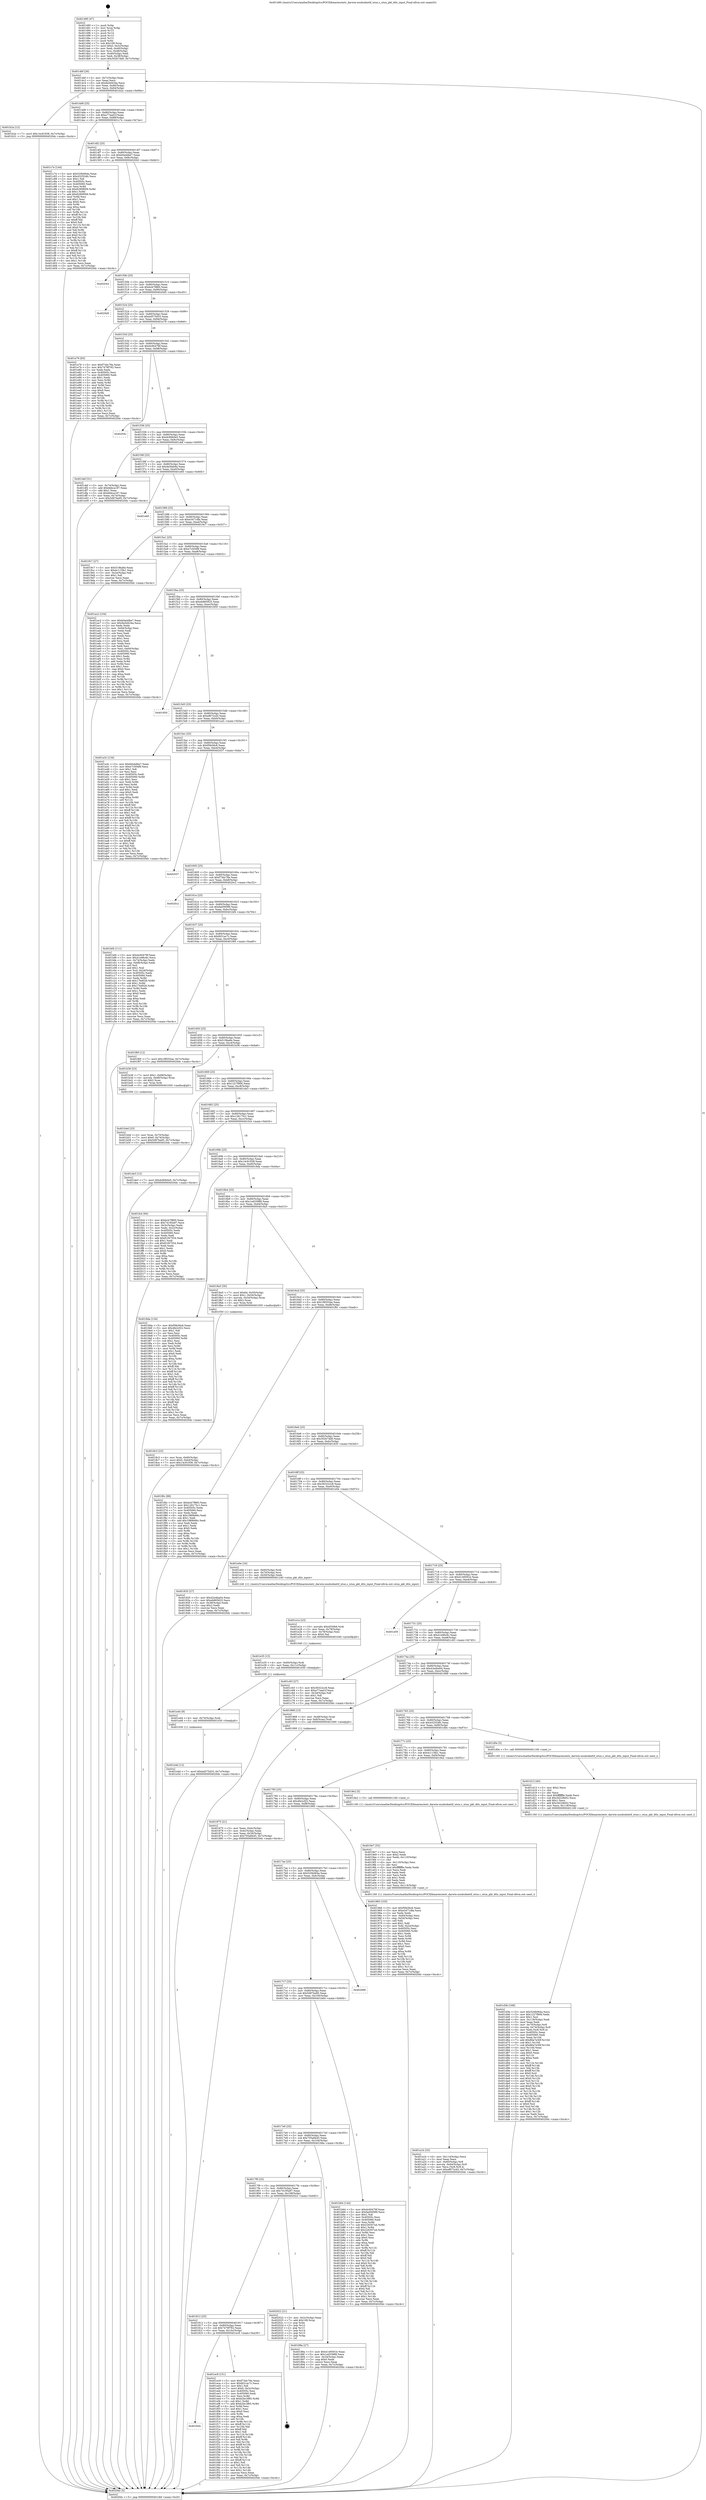 digraph "0x401490" {
  label = "0x401490 (/mnt/c/Users/mathe/Desktop/tcc/POCII/binaries/extr_darwin-xnubsdnetif_utun.c_utun_pkt_dtls_input_Final-ollvm.out::main(0))"
  labelloc = "t"
  node[shape=record]

  Entry [label="",width=0.3,height=0.3,shape=circle,fillcolor=black,style=filled]
  "0x4014bf" [label="{
     0x4014bf [26]\l
     | [instrs]\l
     &nbsp;&nbsp;0x4014bf \<+3\>: mov -0x7c(%rbp),%eax\l
     &nbsp;&nbsp;0x4014c2 \<+2\>: mov %eax,%ecx\l
     &nbsp;&nbsp;0x4014c4 \<+6\>: sub $0x9a5d434a,%ecx\l
     &nbsp;&nbsp;0x4014ca \<+3\>: mov %eax,-0x80(%rbp)\l
     &nbsp;&nbsp;0x4014cd \<+6\>: mov %ecx,-0x84(%rbp)\l
     &nbsp;&nbsp;0x4014d3 \<+6\>: je 0000000000401b2a \<main+0x69a\>\l
  }"]
  "0x401b2a" [label="{
     0x401b2a [12]\l
     | [instrs]\l
     &nbsp;&nbsp;0x401b2a \<+7\>: movl $0x14c91938,-0x7c(%rbp)\l
     &nbsp;&nbsp;0x401b31 \<+5\>: jmp 00000000004020dc \<main+0xc4c\>\l
  }"]
  "0x4014d9" [label="{
     0x4014d9 [25]\l
     | [instrs]\l
     &nbsp;&nbsp;0x4014d9 \<+5\>: jmp 00000000004014de \<main+0x4e\>\l
     &nbsp;&nbsp;0x4014de \<+3\>: mov -0x80(%rbp),%eax\l
     &nbsp;&nbsp;0x4014e1 \<+5\>: sub $0xa77aad1f,%eax\l
     &nbsp;&nbsp;0x4014e6 \<+6\>: mov %eax,-0x88(%rbp)\l
     &nbsp;&nbsp;0x4014ec \<+6\>: je 0000000000401c7e \<main+0x7ee\>\l
  }"]
  Exit [label="",width=0.3,height=0.3,shape=circle,fillcolor=black,style=filled,peripheries=2]
  "0x401c7e" [label="{
     0x401c7e [144]\l
     | [instrs]\l
     &nbsp;&nbsp;0x401c7e \<+5\>: mov $0x520b064a,%eax\l
     &nbsp;&nbsp;0x401c83 \<+5\>: mov $0x432554fc,%ecx\l
     &nbsp;&nbsp;0x401c88 \<+2\>: mov $0x1,%dl\l
     &nbsp;&nbsp;0x401c8a \<+7\>: mov 0x40505c,%esi\l
     &nbsp;&nbsp;0x401c91 \<+7\>: mov 0x405060,%edi\l
     &nbsp;&nbsp;0x401c98 \<+3\>: mov %esi,%r8d\l
     &nbsp;&nbsp;0x401c9b \<+7\>: sub $0x6290f009,%r8d\l
     &nbsp;&nbsp;0x401ca2 \<+4\>: sub $0x1,%r8d\l
     &nbsp;&nbsp;0x401ca6 \<+7\>: add $0x6290f009,%r8d\l
     &nbsp;&nbsp;0x401cad \<+4\>: imul %r8d,%esi\l
     &nbsp;&nbsp;0x401cb1 \<+3\>: and $0x1,%esi\l
     &nbsp;&nbsp;0x401cb4 \<+3\>: cmp $0x0,%esi\l
     &nbsp;&nbsp;0x401cb7 \<+4\>: sete %r9b\l
     &nbsp;&nbsp;0x401cbb \<+3\>: cmp $0xa,%edi\l
     &nbsp;&nbsp;0x401cbe \<+4\>: setl %r10b\l
     &nbsp;&nbsp;0x401cc2 \<+3\>: mov %r9b,%r11b\l
     &nbsp;&nbsp;0x401cc5 \<+4\>: xor $0xff,%r11b\l
     &nbsp;&nbsp;0x401cc9 \<+3\>: mov %r10b,%bl\l
     &nbsp;&nbsp;0x401ccc \<+3\>: xor $0xff,%bl\l
     &nbsp;&nbsp;0x401ccf \<+3\>: xor $0x0,%dl\l
     &nbsp;&nbsp;0x401cd2 \<+3\>: mov %r11b,%r14b\l
     &nbsp;&nbsp;0x401cd5 \<+4\>: and $0x0,%r14b\l
     &nbsp;&nbsp;0x401cd9 \<+3\>: and %dl,%r9b\l
     &nbsp;&nbsp;0x401cdc \<+3\>: mov %bl,%r15b\l
     &nbsp;&nbsp;0x401cdf \<+4\>: and $0x0,%r15b\l
     &nbsp;&nbsp;0x401ce3 \<+3\>: and %dl,%r10b\l
     &nbsp;&nbsp;0x401ce6 \<+3\>: or %r9b,%r14b\l
     &nbsp;&nbsp;0x401ce9 \<+3\>: or %r10b,%r15b\l
     &nbsp;&nbsp;0x401cec \<+3\>: xor %r15b,%r14b\l
     &nbsp;&nbsp;0x401cef \<+3\>: or %bl,%r11b\l
     &nbsp;&nbsp;0x401cf2 \<+4\>: xor $0xff,%r11b\l
     &nbsp;&nbsp;0x401cf6 \<+3\>: or $0x0,%dl\l
     &nbsp;&nbsp;0x401cf9 \<+3\>: and %dl,%r11b\l
     &nbsp;&nbsp;0x401cfc \<+3\>: or %r11b,%r14b\l
     &nbsp;&nbsp;0x401cff \<+4\>: test $0x1,%r14b\l
     &nbsp;&nbsp;0x401d03 \<+3\>: cmovne %ecx,%eax\l
     &nbsp;&nbsp;0x401d06 \<+3\>: mov %eax,-0x7c(%rbp)\l
     &nbsp;&nbsp;0x401d09 \<+5\>: jmp 00000000004020dc \<main+0xc4c\>\l
  }"]
  "0x4014f2" [label="{
     0x4014f2 [25]\l
     | [instrs]\l
     &nbsp;&nbsp;0x4014f2 \<+5\>: jmp 00000000004014f7 \<main+0x67\>\l
     &nbsp;&nbsp;0x4014f7 \<+3\>: mov -0x80(%rbp),%eax\l
     &nbsp;&nbsp;0x4014fa \<+5\>: sub $0xb0a4dbe7,%eax\l
     &nbsp;&nbsp;0x4014ff \<+6\>: mov %eax,-0x8c(%rbp)\l
     &nbsp;&nbsp;0x401505 \<+6\>: je 0000000000402043 \<main+0xbb3\>\l
  }"]
  "0x40182b" [label="{
     0x40182b\l
  }", style=dashed]
  "0x402043" [label="{
     0x402043\l
  }", style=dashed]
  "0x40150b" [label="{
     0x40150b [25]\l
     | [instrs]\l
     &nbsp;&nbsp;0x40150b \<+5\>: jmp 0000000000401510 \<main+0x80\>\l
     &nbsp;&nbsp;0x401510 \<+3\>: mov -0x80(%rbp),%eax\l
     &nbsp;&nbsp;0x401513 \<+5\>: sub $0xbcb7f860,%eax\l
     &nbsp;&nbsp;0x401518 \<+6\>: mov %eax,-0x90(%rbp)\l
     &nbsp;&nbsp;0x40151e \<+6\>: je 00000000004020d5 \<main+0xc45\>\l
  }"]
  "0x401ec9" [label="{
     0x401ec9 [151]\l
     | [instrs]\l
     &nbsp;&nbsp;0x401ec9 \<+5\>: mov $0xf73dc78a,%eax\l
     &nbsp;&nbsp;0x401ece \<+5\>: mov $0xfd31ec7c,%ecx\l
     &nbsp;&nbsp;0x401ed3 \<+2\>: mov $0x1,%dl\l
     &nbsp;&nbsp;0x401ed5 \<+7\>: movl $0x0,-0x3c(%rbp)\l
     &nbsp;&nbsp;0x401edc \<+7\>: mov 0x40505c,%esi\l
     &nbsp;&nbsp;0x401ee3 \<+7\>: mov 0x405060,%edi\l
     &nbsp;&nbsp;0x401eea \<+3\>: mov %esi,%r8d\l
     &nbsp;&nbsp;0x401eed \<+7\>: sub $0xb2bc3f65,%r8d\l
     &nbsp;&nbsp;0x401ef4 \<+4\>: sub $0x1,%r8d\l
     &nbsp;&nbsp;0x401ef8 \<+7\>: add $0xb2bc3f65,%r8d\l
     &nbsp;&nbsp;0x401eff \<+4\>: imul %r8d,%esi\l
     &nbsp;&nbsp;0x401f03 \<+3\>: and $0x1,%esi\l
     &nbsp;&nbsp;0x401f06 \<+3\>: cmp $0x0,%esi\l
     &nbsp;&nbsp;0x401f09 \<+4\>: sete %r9b\l
     &nbsp;&nbsp;0x401f0d \<+3\>: cmp $0xa,%edi\l
     &nbsp;&nbsp;0x401f10 \<+4\>: setl %r10b\l
     &nbsp;&nbsp;0x401f14 \<+3\>: mov %r9b,%r11b\l
     &nbsp;&nbsp;0x401f17 \<+4\>: xor $0xff,%r11b\l
     &nbsp;&nbsp;0x401f1b \<+3\>: mov %r10b,%bl\l
     &nbsp;&nbsp;0x401f1e \<+3\>: xor $0xff,%bl\l
     &nbsp;&nbsp;0x401f21 \<+3\>: xor $0x1,%dl\l
     &nbsp;&nbsp;0x401f24 \<+3\>: mov %r11b,%r14b\l
     &nbsp;&nbsp;0x401f27 \<+4\>: and $0xff,%r14b\l
     &nbsp;&nbsp;0x401f2b \<+3\>: and %dl,%r9b\l
     &nbsp;&nbsp;0x401f2e \<+3\>: mov %bl,%r15b\l
     &nbsp;&nbsp;0x401f31 \<+4\>: and $0xff,%r15b\l
     &nbsp;&nbsp;0x401f35 \<+3\>: and %dl,%r10b\l
     &nbsp;&nbsp;0x401f38 \<+3\>: or %r9b,%r14b\l
     &nbsp;&nbsp;0x401f3b \<+3\>: or %r10b,%r15b\l
     &nbsp;&nbsp;0x401f3e \<+3\>: xor %r15b,%r14b\l
     &nbsp;&nbsp;0x401f41 \<+3\>: or %bl,%r11b\l
     &nbsp;&nbsp;0x401f44 \<+4\>: xor $0xff,%r11b\l
     &nbsp;&nbsp;0x401f48 \<+3\>: or $0x1,%dl\l
     &nbsp;&nbsp;0x401f4b \<+3\>: and %dl,%r11b\l
     &nbsp;&nbsp;0x401f4e \<+3\>: or %r11b,%r14b\l
     &nbsp;&nbsp;0x401f51 \<+4\>: test $0x1,%r14b\l
     &nbsp;&nbsp;0x401f55 \<+3\>: cmovne %ecx,%eax\l
     &nbsp;&nbsp;0x401f58 \<+3\>: mov %eax,-0x7c(%rbp)\l
     &nbsp;&nbsp;0x401f5b \<+5\>: jmp 00000000004020dc \<main+0xc4c\>\l
  }"]
  "0x4020d5" [label="{
     0x4020d5\l
  }", style=dashed]
  "0x401524" [label="{
     0x401524 [25]\l
     | [instrs]\l
     &nbsp;&nbsp;0x401524 \<+5\>: jmp 0000000000401529 \<main+0x99\>\l
     &nbsp;&nbsp;0x401529 \<+3\>: mov -0x80(%rbp),%eax\l
     &nbsp;&nbsp;0x40152c \<+5\>: sub $0xbd575d33,%eax\l
     &nbsp;&nbsp;0x401531 \<+6\>: mov %eax,-0x94(%rbp)\l
     &nbsp;&nbsp;0x401537 \<+6\>: je 0000000000401e76 \<main+0x9e6\>\l
  }"]
  "0x401812" [label="{
     0x401812 [25]\l
     | [instrs]\l
     &nbsp;&nbsp;0x401812 \<+5\>: jmp 0000000000401817 \<main+0x387\>\l
     &nbsp;&nbsp;0x401817 \<+3\>: mov -0x80(%rbp),%eax\l
     &nbsp;&nbsp;0x40181a \<+5\>: sub $0x7479f782,%eax\l
     &nbsp;&nbsp;0x40181f \<+6\>: mov %eax,-0x10c(%rbp)\l
     &nbsp;&nbsp;0x401825 \<+6\>: je 0000000000401ec9 \<main+0xa39\>\l
  }"]
  "0x401e76" [label="{
     0x401e76 [83]\l
     | [instrs]\l
     &nbsp;&nbsp;0x401e76 \<+5\>: mov $0xf73dc78a,%eax\l
     &nbsp;&nbsp;0x401e7b \<+5\>: mov $0x7479f782,%ecx\l
     &nbsp;&nbsp;0x401e80 \<+2\>: xor %edx,%edx\l
     &nbsp;&nbsp;0x401e82 \<+7\>: mov 0x40505c,%esi\l
     &nbsp;&nbsp;0x401e89 \<+7\>: mov 0x405060,%edi\l
     &nbsp;&nbsp;0x401e90 \<+3\>: sub $0x1,%edx\l
     &nbsp;&nbsp;0x401e93 \<+3\>: mov %esi,%r8d\l
     &nbsp;&nbsp;0x401e96 \<+3\>: add %edx,%r8d\l
     &nbsp;&nbsp;0x401e99 \<+4\>: imul %r8d,%esi\l
     &nbsp;&nbsp;0x401e9d \<+3\>: and $0x1,%esi\l
     &nbsp;&nbsp;0x401ea0 \<+3\>: cmp $0x0,%esi\l
     &nbsp;&nbsp;0x401ea3 \<+4\>: sete %r9b\l
     &nbsp;&nbsp;0x401ea7 \<+3\>: cmp $0xa,%edi\l
     &nbsp;&nbsp;0x401eaa \<+4\>: setl %r10b\l
     &nbsp;&nbsp;0x401eae \<+3\>: mov %r9b,%r11b\l
     &nbsp;&nbsp;0x401eb1 \<+3\>: and %r10b,%r11b\l
     &nbsp;&nbsp;0x401eb4 \<+3\>: xor %r10b,%r9b\l
     &nbsp;&nbsp;0x401eb7 \<+3\>: or %r9b,%r11b\l
     &nbsp;&nbsp;0x401eba \<+4\>: test $0x1,%r11b\l
     &nbsp;&nbsp;0x401ebe \<+3\>: cmovne %ecx,%eax\l
     &nbsp;&nbsp;0x401ec1 \<+3\>: mov %eax,-0x7c(%rbp)\l
     &nbsp;&nbsp;0x401ec4 \<+5\>: jmp 00000000004020dc \<main+0xc4c\>\l
  }"]
  "0x40153d" [label="{
     0x40153d [25]\l
     | [instrs]\l
     &nbsp;&nbsp;0x40153d \<+5\>: jmp 0000000000401542 \<main+0xb2\>\l
     &nbsp;&nbsp;0x401542 \<+3\>: mov -0x80(%rbp),%eax\l
     &nbsp;&nbsp;0x401545 \<+5\>: sub $0xdc60478f,%eax\l
     &nbsp;&nbsp;0x40154a \<+6\>: mov %eax,-0x98(%rbp)\l
     &nbsp;&nbsp;0x401550 \<+6\>: je 000000000040205c \<main+0xbcc\>\l
  }"]
  "0x402022" [label="{
     0x402022 [21]\l
     | [instrs]\l
     &nbsp;&nbsp;0x402022 \<+3\>: mov -0x2c(%rbp),%eax\l
     &nbsp;&nbsp;0x402025 \<+7\>: add $0x108,%rsp\l
     &nbsp;&nbsp;0x40202c \<+1\>: pop %rbx\l
     &nbsp;&nbsp;0x40202d \<+2\>: pop %r12\l
     &nbsp;&nbsp;0x40202f \<+2\>: pop %r13\l
     &nbsp;&nbsp;0x402031 \<+2\>: pop %r14\l
     &nbsp;&nbsp;0x402033 \<+2\>: pop %r15\l
     &nbsp;&nbsp;0x402035 \<+1\>: pop %rbp\l
     &nbsp;&nbsp;0x402036 \<+1\>: ret\l
  }"]
  "0x40205c" [label="{
     0x40205c\l
  }", style=dashed]
  "0x401556" [label="{
     0x401556 [25]\l
     | [instrs]\l
     &nbsp;&nbsp;0x401556 \<+5\>: jmp 000000000040155b \<main+0xcb\>\l
     &nbsp;&nbsp;0x40155b \<+3\>: mov -0x80(%rbp),%eax\l
     &nbsp;&nbsp;0x40155e \<+5\>: sub $0xdc80b0e5,%eax\l
     &nbsp;&nbsp;0x401563 \<+6\>: mov %eax,-0x9c(%rbp)\l
     &nbsp;&nbsp;0x401569 \<+6\>: je 0000000000401def \<main+0x95f\>\l
  }"]
  "0x401e4d" [label="{
     0x401e4d [12]\l
     | [instrs]\l
     &nbsp;&nbsp;0x401e4d \<+7\>: movl $0xbd575d33,-0x7c(%rbp)\l
     &nbsp;&nbsp;0x401e54 \<+5\>: jmp 00000000004020dc \<main+0xc4c\>\l
  }"]
  "0x401def" [label="{
     0x401def [31]\l
     | [instrs]\l
     &nbsp;&nbsp;0x401def \<+3\>: mov -0x74(%rbp),%eax\l
     &nbsp;&nbsp;0x401df2 \<+5\>: add $0xbbbca187,%eax\l
     &nbsp;&nbsp;0x401df7 \<+3\>: add $0x1,%eax\l
     &nbsp;&nbsp;0x401dfa \<+5\>: sub $0xbbbca187,%eax\l
     &nbsp;&nbsp;0x401dff \<+3\>: mov %eax,-0x74(%rbp)\l
     &nbsp;&nbsp;0x401e02 \<+7\>: movl $0x5d97ba95,-0x7c(%rbp)\l
     &nbsp;&nbsp;0x401e09 \<+5\>: jmp 00000000004020dc \<main+0xc4c\>\l
  }"]
  "0x40156f" [label="{
     0x40156f [25]\l
     | [instrs]\l
     &nbsp;&nbsp;0x40156f \<+5\>: jmp 0000000000401574 \<main+0xe4\>\l
     &nbsp;&nbsp;0x401574 \<+3\>: mov -0x80(%rbp),%eax\l
     &nbsp;&nbsp;0x401577 \<+5\>: sub $0xde5fab9a,%eax\l
     &nbsp;&nbsp;0x40157c \<+6\>: mov %eax,-0xa0(%rbp)\l
     &nbsp;&nbsp;0x401582 \<+6\>: je 0000000000401e65 \<main+0x9d5\>\l
  }"]
  "0x401e44" [label="{
     0x401e44 [9]\l
     | [instrs]\l
     &nbsp;&nbsp;0x401e44 \<+4\>: mov -0x70(%rbp),%rdi\l
     &nbsp;&nbsp;0x401e48 \<+5\>: call 0000000000401030 \<free@plt\>\l
     | [calls]\l
     &nbsp;&nbsp;0x401030 \{1\} (unknown)\l
  }"]
  "0x401e65" [label="{
     0x401e65\l
  }", style=dashed]
  "0x401588" [label="{
     0x401588 [25]\l
     | [instrs]\l
     &nbsp;&nbsp;0x401588 \<+5\>: jmp 000000000040158d \<main+0xfd\>\l
     &nbsp;&nbsp;0x40158d \<+3\>: mov -0x80(%rbp),%eax\l
     &nbsp;&nbsp;0x401590 \<+5\>: sub $0xe3471dfa,%eax\l
     &nbsp;&nbsp;0x401595 \<+6\>: mov %eax,-0xa4(%rbp)\l
     &nbsp;&nbsp;0x40159b \<+6\>: je 00000000004019c7 \<main+0x537\>\l
  }"]
  "0x401e35" [label="{
     0x401e35 [15]\l
     | [instrs]\l
     &nbsp;&nbsp;0x401e35 \<+4\>: mov -0x60(%rbp),%rdi\l
     &nbsp;&nbsp;0x401e39 \<+6\>: mov %eax,-0x11c(%rbp)\l
     &nbsp;&nbsp;0x401e3f \<+5\>: call 0000000000401030 \<free@plt\>\l
     | [calls]\l
     &nbsp;&nbsp;0x401030 \{1\} (unknown)\l
  }"]
  "0x4019c7" [label="{
     0x4019c7 [27]\l
     | [instrs]\l
     &nbsp;&nbsp;0x4019c7 \<+5\>: mov $0x519ba6e,%eax\l
     &nbsp;&nbsp;0x4019cc \<+5\>: mov $0x4c115fe1,%ecx\l
     &nbsp;&nbsp;0x4019d1 \<+3\>: mov -0x2e(%rbp),%dl\l
     &nbsp;&nbsp;0x4019d4 \<+3\>: test $0x1,%dl\l
     &nbsp;&nbsp;0x4019d7 \<+3\>: cmovne %ecx,%eax\l
     &nbsp;&nbsp;0x4019da \<+3\>: mov %eax,-0x7c(%rbp)\l
     &nbsp;&nbsp;0x4019dd \<+5\>: jmp 00000000004020dc \<main+0xc4c\>\l
  }"]
  "0x4015a1" [label="{
     0x4015a1 [25]\l
     | [instrs]\l
     &nbsp;&nbsp;0x4015a1 \<+5\>: jmp 00000000004015a6 \<main+0x116\>\l
     &nbsp;&nbsp;0x4015a6 \<+3\>: mov -0x80(%rbp),%eax\l
     &nbsp;&nbsp;0x4015a9 \<+5\>: sub $0xe7c504f8,%eax\l
     &nbsp;&nbsp;0x4015ae \<+6\>: mov %eax,-0xa8(%rbp)\l
     &nbsp;&nbsp;0x4015b4 \<+6\>: je 0000000000401ac2 \<main+0x632\>\l
  }"]
  "0x401e1e" [label="{
     0x401e1e [23]\l
     | [instrs]\l
     &nbsp;&nbsp;0x401e1e \<+10\>: movabs $0x4030b6,%rdi\l
     &nbsp;&nbsp;0x401e28 \<+3\>: mov %eax,-0x78(%rbp)\l
     &nbsp;&nbsp;0x401e2b \<+3\>: mov -0x78(%rbp),%esi\l
     &nbsp;&nbsp;0x401e2e \<+2\>: mov $0x0,%al\l
     &nbsp;&nbsp;0x401e30 \<+5\>: call 0000000000401040 \<printf@plt\>\l
     | [calls]\l
     &nbsp;&nbsp;0x401040 \{1\} (unknown)\l
  }"]
  "0x401ac2" [label="{
     0x401ac2 [104]\l
     | [instrs]\l
     &nbsp;&nbsp;0x401ac2 \<+5\>: mov $0xb0a4dbe7,%eax\l
     &nbsp;&nbsp;0x401ac7 \<+5\>: mov $0x9a5d434a,%ecx\l
     &nbsp;&nbsp;0x401acc \<+2\>: xor %edx,%edx\l
     &nbsp;&nbsp;0x401ace \<+3\>: mov -0x64(%rbp),%esi\l
     &nbsp;&nbsp;0x401ad1 \<+2\>: mov %edx,%edi\l
     &nbsp;&nbsp;0x401ad3 \<+2\>: sub %esi,%edi\l
     &nbsp;&nbsp;0x401ad5 \<+2\>: mov %edx,%esi\l
     &nbsp;&nbsp;0x401ad7 \<+3\>: sub $0x1,%esi\l
     &nbsp;&nbsp;0x401ada \<+2\>: add %esi,%edi\l
     &nbsp;&nbsp;0x401adc \<+2\>: mov %edx,%esi\l
     &nbsp;&nbsp;0x401ade \<+2\>: sub %edi,%esi\l
     &nbsp;&nbsp;0x401ae0 \<+3\>: mov %esi,-0x64(%rbp)\l
     &nbsp;&nbsp;0x401ae3 \<+7\>: mov 0x40505c,%esi\l
     &nbsp;&nbsp;0x401aea \<+7\>: mov 0x405060,%edi\l
     &nbsp;&nbsp;0x401af1 \<+3\>: sub $0x1,%edx\l
     &nbsp;&nbsp;0x401af4 \<+3\>: mov %esi,%r8d\l
     &nbsp;&nbsp;0x401af7 \<+3\>: add %edx,%r8d\l
     &nbsp;&nbsp;0x401afa \<+4\>: imul %r8d,%esi\l
     &nbsp;&nbsp;0x401afe \<+3\>: and $0x1,%esi\l
     &nbsp;&nbsp;0x401b01 \<+3\>: cmp $0x0,%esi\l
     &nbsp;&nbsp;0x401b04 \<+4\>: sete %r9b\l
     &nbsp;&nbsp;0x401b08 \<+3\>: cmp $0xa,%edi\l
     &nbsp;&nbsp;0x401b0b \<+4\>: setl %r10b\l
     &nbsp;&nbsp;0x401b0f \<+3\>: mov %r9b,%r11b\l
     &nbsp;&nbsp;0x401b12 \<+3\>: and %r10b,%r11b\l
     &nbsp;&nbsp;0x401b15 \<+3\>: xor %r10b,%r9b\l
     &nbsp;&nbsp;0x401b18 \<+3\>: or %r9b,%r11b\l
     &nbsp;&nbsp;0x401b1b \<+4\>: test $0x1,%r11b\l
     &nbsp;&nbsp;0x401b1f \<+3\>: cmovne %ecx,%eax\l
     &nbsp;&nbsp;0x401b22 \<+3\>: mov %eax,-0x7c(%rbp)\l
     &nbsp;&nbsp;0x401b25 \<+5\>: jmp 00000000004020dc \<main+0xc4c\>\l
  }"]
  "0x4015ba" [label="{
     0x4015ba [25]\l
     | [instrs]\l
     &nbsp;&nbsp;0x4015ba \<+5\>: jmp 00000000004015bf \<main+0x12f\>\l
     &nbsp;&nbsp;0x4015bf \<+3\>: mov -0x80(%rbp),%eax\l
     &nbsp;&nbsp;0x4015c2 \<+5\>: sub $0xeb865825,%eax\l
     &nbsp;&nbsp;0x4015c7 \<+6\>: mov %eax,-0xac(%rbp)\l
     &nbsp;&nbsp;0x4015cd \<+6\>: je 0000000000401850 \<main+0x3c0\>\l
  }"]
  "0x401d3b" [label="{
     0x401d3b [168]\l
     | [instrs]\l
     &nbsp;&nbsp;0x401d3b \<+5\>: mov $0x520b064a,%ecx\l
     &nbsp;&nbsp;0x401d40 \<+5\>: mov $0x1227f906,%edx\l
     &nbsp;&nbsp;0x401d45 \<+3\>: mov $0x1,%sil\l
     &nbsp;&nbsp;0x401d48 \<+6\>: mov -0x118(%rbp),%edi\l
     &nbsp;&nbsp;0x401d4e \<+3\>: imul %eax,%edi\l
     &nbsp;&nbsp;0x401d51 \<+4\>: mov -0x70(%rbp),%r8\l
     &nbsp;&nbsp;0x401d55 \<+4\>: movslq -0x74(%rbp),%r9\l
     &nbsp;&nbsp;0x401d59 \<+4\>: mov %edi,(%r8,%r9,4)\l
     &nbsp;&nbsp;0x401d5d \<+7\>: mov 0x40505c,%eax\l
     &nbsp;&nbsp;0x401d64 \<+7\>: mov 0x405060,%edi\l
     &nbsp;&nbsp;0x401d6b \<+3\>: mov %eax,%r10d\l
     &nbsp;&nbsp;0x401d6e \<+7\>: add $0x86a7e30f,%r10d\l
     &nbsp;&nbsp;0x401d75 \<+4\>: sub $0x1,%r10d\l
     &nbsp;&nbsp;0x401d79 \<+7\>: sub $0x86a7e30f,%r10d\l
     &nbsp;&nbsp;0x401d80 \<+4\>: imul %r10d,%eax\l
     &nbsp;&nbsp;0x401d84 \<+3\>: and $0x1,%eax\l
     &nbsp;&nbsp;0x401d87 \<+3\>: cmp $0x0,%eax\l
     &nbsp;&nbsp;0x401d8a \<+4\>: sete %r11b\l
     &nbsp;&nbsp;0x401d8e \<+3\>: cmp $0xa,%edi\l
     &nbsp;&nbsp;0x401d91 \<+3\>: setl %bl\l
     &nbsp;&nbsp;0x401d94 \<+3\>: mov %r11b,%r14b\l
     &nbsp;&nbsp;0x401d97 \<+4\>: xor $0xff,%r14b\l
     &nbsp;&nbsp;0x401d9b \<+3\>: mov %bl,%r15b\l
     &nbsp;&nbsp;0x401d9e \<+4\>: xor $0xff,%r15b\l
     &nbsp;&nbsp;0x401da2 \<+4\>: xor $0x0,%sil\l
     &nbsp;&nbsp;0x401da6 \<+3\>: mov %r14b,%r12b\l
     &nbsp;&nbsp;0x401da9 \<+4\>: and $0x0,%r12b\l
     &nbsp;&nbsp;0x401dad \<+3\>: and %sil,%r11b\l
     &nbsp;&nbsp;0x401db0 \<+3\>: mov %r15b,%r13b\l
     &nbsp;&nbsp;0x401db3 \<+4\>: and $0x0,%r13b\l
     &nbsp;&nbsp;0x401db7 \<+3\>: and %sil,%bl\l
     &nbsp;&nbsp;0x401dba \<+3\>: or %r11b,%r12b\l
     &nbsp;&nbsp;0x401dbd \<+3\>: or %bl,%r13b\l
     &nbsp;&nbsp;0x401dc0 \<+3\>: xor %r13b,%r12b\l
     &nbsp;&nbsp;0x401dc3 \<+3\>: or %r15b,%r14b\l
     &nbsp;&nbsp;0x401dc6 \<+4\>: xor $0xff,%r14b\l
     &nbsp;&nbsp;0x401dca \<+4\>: or $0x0,%sil\l
     &nbsp;&nbsp;0x401dce \<+3\>: and %sil,%r14b\l
     &nbsp;&nbsp;0x401dd1 \<+3\>: or %r14b,%r12b\l
     &nbsp;&nbsp;0x401dd4 \<+4\>: test $0x1,%r12b\l
     &nbsp;&nbsp;0x401dd8 \<+3\>: cmovne %edx,%ecx\l
     &nbsp;&nbsp;0x401ddb \<+3\>: mov %ecx,-0x7c(%rbp)\l
     &nbsp;&nbsp;0x401dde \<+5\>: jmp 00000000004020dc \<main+0xc4c\>\l
  }"]
  "0x401850" [label="{
     0x401850\l
  }", style=dashed]
  "0x4015d3" [label="{
     0x4015d3 [25]\l
     | [instrs]\l
     &nbsp;&nbsp;0x4015d3 \<+5\>: jmp 00000000004015d8 \<main+0x148\>\l
     &nbsp;&nbsp;0x4015d8 \<+3\>: mov -0x80(%rbp),%eax\l
     &nbsp;&nbsp;0x4015db \<+5\>: sub $0xef672cd3,%eax\l
     &nbsp;&nbsp;0x4015e0 \<+6\>: mov %eax,-0xb0(%rbp)\l
     &nbsp;&nbsp;0x4015e6 \<+6\>: je 0000000000401a3c \<main+0x5ac\>\l
  }"]
  "0x401d13" [label="{
     0x401d13 [40]\l
     | [instrs]\l
     &nbsp;&nbsp;0x401d13 \<+5\>: mov $0x2,%ecx\l
     &nbsp;&nbsp;0x401d18 \<+1\>: cltd\l
     &nbsp;&nbsp;0x401d19 \<+2\>: idiv %ecx\l
     &nbsp;&nbsp;0x401d1b \<+6\>: imul $0xfffffffe,%edx,%ecx\l
     &nbsp;&nbsp;0x401d21 \<+6\>: sub $0x3d228d52,%ecx\l
     &nbsp;&nbsp;0x401d27 \<+3\>: add $0x1,%ecx\l
     &nbsp;&nbsp;0x401d2a \<+6\>: add $0x3d228d52,%ecx\l
     &nbsp;&nbsp;0x401d30 \<+6\>: mov %ecx,-0x118(%rbp)\l
     &nbsp;&nbsp;0x401d36 \<+5\>: call 0000000000401160 \<next_i\>\l
     | [calls]\l
     &nbsp;&nbsp;0x401160 \{1\} (/mnt/c/Users/mathe/Desktop/tcc/POCII/binaries/extr_darwin-xnubsdnetif_utun.c_utun_pkt_dtls_input_Final-ollvm.out::next_i)\l
  }"]
  "0x401a3c" [label="{
     0x401a3c [134]\l
     | [instrs]\l
     &nbsp;&nbsp;0x401a3c \<+5\>: mov $0xb0a4dbe7,%eax\l
     &nbsp;&nbsp;0x401a41 \<+5\>: mov $0xe7c504f8,%ecx\l
     &nbsp;&nbsp;0x401a46 \<+2\>: mov $0x1,%dl\l
     &nbsp;&nbsp;0x401a48 \<+2\>: xor %esi,%esi\l
     &nbsp;&nbsp;0x401a4a \<+7\>: mov 0x40505c,%edi\l
     &nbsp;&nbsp;0x401a51 \<+8\>: mov 0x405060,%r8d\l
     &nbsp;&nbsp;0x401a59 \<+3\>: sub $0x1,%esi\l
     &nbsp;&nbsp;0x401a5c \<+3\>: mov %edi,%r9d\l
     &nbsp;&nbsp;0x401a5f \<+3\>: add %esi,%r9d\l
     &nbsp;&nbsp;0x401a62 \<+4\>: imul %r9d,%edi\l
     &nbsp;&nbsp;0x401a66 \<+3\>: and $0x1,%edi\l
     &nbsp;&nbsp;0x401a69 \<+3\>: cmp $0x0,%edi\l
     &nbsp;&nbsp;0x401a6c \<+4\>: sete %r10b\l
     &nbsp;&nbsp;0x401a70 \<+4\>: cmp $0xa,%r8d\l
     &nbsp;&nbsp;0x401a74 \<+4\>: setl %r11b\l
     &nbsp;&nbsp;0x401a78 \<+3\>: mov %r10b,%bl\l
     &nbsp;&nbsp;0x401a7b \<+3\>: xor $0xff,%bl\l
     &nbsp;&nbsp;0x401a7e \<+3\>: mov %r11b,%r14b\l
     &nbsp;&nbsp;0x401a81 \<+4\>: xor $0xff,%r14b\l
     &nbsp;&nbsp;0x401a85 \<+3\>: xor $0x1,%dl\l
     &nbsp;&nbsp;0x401a88 \<+3\>: mov %bl,%r15b\l
     &nbsp;&nbsp;0x401a8b \<+4\>: and $0xff,%r15b\l
     &nbsp;&nbsp;0x401a8f \<+3\>: and %dl,%r10b\l
     &nbsp;&nbsp;0x401a92 \<+3\>: mov %r14b,%r12b\l
     &nbsp;&nbsp;0x401a95 \<+4\>: and $0xff,%r12b\l
     &nbsp;&nbsp;0x401a99 \<+3\>: and %dl,%r11b\l
     &nbsp;&nbsp;0x401a9c \<+3\>: or %r10b,%r15b\l
     &nbsp;&nbsp;0x401a9f \<+3\>: or %r11b,%r12b\l
     &nbsp;&nbsp;0x401aa2 \<+3\>: xor %r12b,%r15b\l
     &nbsp;&nbsp;0x401aa5 \<+3\>: or %r14b,%bl\l
     &nbsp;&nbsp;0x401aa8 \<+3\>: xor $0xff,%bl\l
     &nbsp;&nbsp;0x401aab \<+3\>: or $0x1,%dl\l
     &nbsp;&nbsp;0x401aae \<+2\>: and %dl,%bl\l
     &nbsp;&nbsp;0x401ab0 \<+3\>: or %bl,%r15b\l
     &nbsp;&nbsp;0x401ab3 \<+4\>: test $0x1,%r15b\l
     &nbsp;&nbsp;0x401ab7 \<+3\>: cmovne %ecx,%eax\l
     &nbsp;&nbsp;0x401aba \<+3\>: mov %eax,-0x7c(%rbp)\l
     &nbsp;&nbsp;0x401abd \<+5\>: jmp 00000000004020dc \<main+0xc4c\>\l
  }"]
  "0x4015ec" [label="{
     0x4015ec [25]\l
     | [instrs]\l
     &nbsp;&nbsp;0x4015ec \<+5\>: jmp 00000000004015f1 \<main+0x161\>\l
     &nbsp;&nbsp;0x4015f1 \<+3\>: mov -0x80(%rbp),%eax\l
     &nbsp;&nbsp;0x4015f4 \<+5\>: sub $0xf5fe56c6,%eax\l
     &nbsp;&nbsp;0x4015f9 \<+6\>: mov %eax,-0xb4(%rbp)\l
     &nbsp;&nbsp;0x4015ff \<+6\>: je 0000000000402037 \<main+0xba7\>\l
  }"]
  "0x401b4d" [label="{
     0x401b4d [23]\l
     | [instrs]\l
     &nbsp;&nbsp;0x401b4d \<+4\>: mov %rax,-0x70(%rbp)\l
     &nbsp;&nbsp;0x401b51 \<+7\>: movl $0x0,-0x74(%rbp)\l
     &nbsp;&nbsp;0x401b58 \<+7\>: movl $0x5d97ba95,-0x7c(%rbp)\l
     &nbsp;&nbsp;0x401b5f \<+5\>: jmp 00000000004020dc \<main+0xc4c\>\l
  }"]
  "0x402037" [label="{
     0x402037\l
  }", style=dashed]
  "0x401605" [label="{
     0x401605 [25]\l
     | [instrs]\l
     &nbsp;&nbsp;0x401605 \<+5\>: jmp 000000000040160a \<main+0x17a\>\l
     &nbsp;&nbsp;0x40160a \<+3\>: mov -0x80(%rbp),%eax\l
     &nbsp;&nbsp;0x40160d \<+5\>: sub $0xf73dc78a,%eax\l
     &nbsp;&nbsp;0x401612 \<+6\>: mov %eax,-0xb8(%rbp)\l
     &nbsp;&nbsp;0x401618 \<+6\>: je 00000000004020c2 \<main+0xc32\>\l
  }"]
  "0x401a1b" [label="{
     0x401a1b [33]\l
     | [instrs]\l
     &nbsp;&nbsp;0x401a1b \<+6\>: mov -0x114(%rbp),%ecx\l
     &nbsp;&nbsp;0x401a21 \<+3\>: imul %eax,%ecx\l
     &nbsp;&nbsp;0x401a24 \<+4\>: mov -0x60(%rbp),%r8\l
     &nbsp;&nbsp;0x401a28 \<+4\>: movslq -0x64(%rbp),%r9\l
     &nbsp;&nbsp;0x401a2c \<+4\>: mov %ecx,(%r8,%r9,4)\l
     &nbsp;&nbsp;0x401a30 \<+7\>: movl $0xef672cd3,-0x7c(%rbp)\l
     &nbsp;&nbsp;0x401a37 \<+5\>: jmp 00000000004020dc \<main+0xc4c\>\l
  }"]
  "0x4020c2" [label="{
     0x4020c2\l
  }", style=dashed]
  "0x40161e" [label="{
     0x40161e [25]\l
     | [instrs]\l
     &nbsp;&nbsp;0x40161e \<+5\>: jmp 0000000000401623 \<main+0x193\>\l
     &nbsp;&nbsp;0x401623 \<+3\>: mov -0x80(%rbp),%eax\l
     &nbsp;&nbsp;0x401626 \<+5\>: sub $0xfad59589,%eax\l
     &nbsp;&nbsp;0x40162b \<+6\>: mov %eax,-0xbc(%rbp)\l
     &nbsp;&nbsp;0x401631 \<+6\>: je 0000000000401bf4 \<main+0x764\>\l
  }"]
  "0x4019e7" [label="{
     0x4019e7 [52]\l
     | [instrs]\l
     &nbsp;&nbsp;0x4019e7 \<+2\>: xor %ecx,%ecx\l
     &nbsp;&nbsp;0x4019e9 \<+5\>: mov $0x2,%edx\l
     &nbsp;&nbsp;0x4019ee \<+6\>: mov %edx,-0x110(%rbp)\l
     &nbsp;&nbsp;0x4019f4 \<+1\>: cltd\l
     &nbsp;&nbsp;0x4019f5 \<+6\>: mov -0x110(%rbp),%esi\l
     &nbsp;&nbsp;0x4019fb \<+2\>: idiv %esi\l
     &nbsp;&nbsp;0x4019fd \<+6\>: imul $0xfffffffe,%edx,%edx\l
     &nbsp;&nbsp;0x401a03 \<+2\>: mov %ecx,%edi\l
     &nbsp;&nbsp;0x401a05 \<+2\>: sub %edx,%edi\l
     &nbsp;&nbsp;0x401a07 \<+2\>: mov %ecx,%edx\l
     &nbsp;&nbsp;0x401a09 \<+3\>: sub $0x1,%edx\l
     &nbsp;&nbsp;0x401a0c \<+2\>: add %edx,%edi\l
     &nbsp;&nbsp;0x401a0e \<+2\>: sub %edi,%ecx\l
     &nbsp;&nbsp;0x401a10 \<+6\>: mov %ecx,-0x114(%rbp)\l
     &nbsp;&nbsp;0x401a16 \<+5\>: call 0000000000401160 \<next_i\>\l
     | [calls]\l
     &nbsp;&nbsp;0x401160 \{1\} (/mnt/c/Users/mathe/Desktop/tcc/POCII/binaries/extr_darwin-xnubsdnetif_utun.c_utun_pkt_dtls_input_Final-ollvm.out::next_i)\l
  }"]
  "0x401bf4" [label="{
     0x401bf4 [111]\l
     | [instrs]\l
     &nbsp;&nbsp;0x401bf4 \<+5\>: mov $0xdc60478f,%eax\l
     &nbsp;&nbsp;0x401bf9 \<+5\>: mov $0x41e96c6c,%ecx\l
     &nbsp;&nbsp;0x401bfe \<+3\>: mov -0x74(%rbp),%edx\l
     &nbsp;&nbsp;0x401c01 \<+3\>: cmp -0x68(%rbp),%edx\l
     &nbsp;&nbsp;0x401c04 \<+4\>: setl %sil\l
     &nbsp;&nbsp;0x401c08 \<+4\>: and $0x1,%sil\l
     &nbsp;&nbsp;0x401c0c \<+4\>: mov %sil,-0x2d(%rbp)\l
     &nbsp;&nbsp;0x401c10 \<+7\>: mov 0x40505c,%edx\l
     &nbsp;&nbsp;0x401c17 \<+7\>: mov 0x405060,%edi\l
     &nbsp;&nbsp;0x401c1e \<+3\>: mov %edx,%r8d\l
     &nbsp;&nbsp;0x401c21 \<+7\>: add $0x17bd026,%r8d\l
     &nbsp;&nbsp;0x401c28 \<+4\>: sub $0x1,%r8d\l
     &nbsp;&nbsp;0x401c2c \<+7\>: sub $0x17bd026,%r8d\l
     &nbsp;&nbsp;0x401c33 \<+4\>: imul %r8d,%edx\l
     &nbsp;&nbsp;0x401c37 \<+3\>: and $0x1,%edx\l
     &nbsp;&nbsp;0x401c3a \<+3\>: cmp $0x0,%edx\l
     &nbsp;&nbsp;0x401c3d \<+4\>: sete %sil\l
     &nbsp;&nbsp;0x401c41 \<+3\>: cmp $0xa,%edi\l
     &nbsp;&nbsp;0x401c44 \<+4\>: setl %r9b\l
     &nbsp;&nbsp;0x401c48 \<+3\>: mov %sil,%r10b\l
     &nbsp;&nbsp;0x401c4b \<+3\>: and %r9b,%r10b\l
     &nbsp;&nbsp;0x401c4e \<+3\>: xor %r9b,%sil\l
     &nbsp;&nbsp;0x401c51 \<+3\>: or %sil,%r10b\l
     &nbsp;&nbsp;0x401c54 \<+4\>: test $0x1,%r10b\l
     &nbsp;&nbsp;0x401c58 \<+3\>: cmovne %ecx,%eax\l
     &nbsp;&nbsp;0x401c5b \<+3\>: mov %eax,-0x7c(%rbp)\l
     &nbsp;&nbsp;0x401c5e \<+5\>: jmp 00000000004020dc \<main+0xc4c\>\l
  }"]
  "0x401637" [label="{
     0x401637 [25]\l
     | [instrs]\l
     &nbsp;&nbsp;0x401637 \<+5\>: jmp 000000000040163c \<main+0x1ac\>\l
     &nbsp;&nbsp;0x40163c \<+3\>: mov -0x80(%rbp),%eax\l
     &nbsp;&nbsp;0x40163f \<+5\>: sub $0xfd31ec7c,%eax\l
     &nbsp;&nbsp;0x401644 \<+6\>: mov %eax,-0xc0(%rbp)\l
     &nbsp;&nbsp;0x40164a \<+6\>: je 0000000000401f60 \<main+0xad0\>\l
  }"]
  "0x4018c3" [label="{
     0x4018c3 [23]\l
     | [instrs]\l
     &nbsp;&nbsp;0x4018c3 \<+4\>: mov %rax,-0x60(%rbp)\l
     &nbsp;&nbsp;0x4018c7 \<+7\>: movl $0x0,-0x64(%rbp)\l
     &nbsp;&nbsp;0x4018ce \<+7\>: movl $0x14c91938,-0x7c(%rbp)\l
     &nbsp;&nbsp;0x4018d5 \<+5\>: jmp 00000000004020dc \<main+0xc4c\>\l
  }"]
  "0x401f60" [label="{
     0x401f60 [12]\l
     | [instrs]\l
     &nbsp;&nbsp;0x401f60 \<+7\>: movl $0x1f8555ae,-0x7c(%rbp)\l
     &nbsp;&nbsp;0x401f67 \<+5\>: jmp 00000000004020dc \<main+0xc4c\>\l
  }"]
  "0x401650" [label="{
     0x401650 [25]\l
     | [instrs]\l
     &nbsp;&nbsp;0x401650 \<+5\>: jmp 0000000000401655 \<main+0x1c5\>\l
     &nbsp;&nbsp;0x401655 \<+3\>: mov -0x80(%rbp),%eax\l
     &nbsp;&nbsp;0x401658 \<+5\>: sub $0x519ba6e,%eax\l
     &nbsp;&nbsp;0x40165d \<+6\>: mov %eax,-0xc4(%rbp)\l
     &nbsp;&nbsp;0x401663 \<+6\>: je 0000000000401b36 \<main+0x6a6\>\l
  }"]
  "0x4017f9" [label="{
     0x4017f9 [25]\l
     | [instrs]\l
     &nbsp;&nbsp;0x4017f9 \<+5\>: jmp 00000000004017fe \<main+0x36e\>\l
     &nbsp;&nbsp;0x4017fe \<+3\>: mov -0x80(%rbp),%eax\l
     &nbsp;&nbsp;0x401801 \<+5\>: sub $0x74195a97,%eax\l
     &nbsp;&nbsp;0x401806 \<+6\>: mov %eax,-0x108(%rbp)\l
     &nbsp;&nbsp;0x40180c \<+6\>: je 0000000000402022 \<main+0xb92\>\l
  }"]
  "0x401b36" [label="{
     0x401b36 [23]\l
     | [instrs]\l
     &nbsp;&nbsp;0x401b36 \<+7\>: movl $0x1,-0x68(%rbp)\l
     &nbsp;&nbsp;0x401b3d \<+4\>: movslq -0x68(%rbp),%rax\l
     &nbsp;&nbsp;0x401b41 \<+4\>: shl $0x2,%rax\l
     &nbsp;&nbsp;0x401b45 \<+3\>: mov %rax,%rdi\l
     &nbsp;&nbsp;0x401b48 \<+5\>: call 0000000000401050 \<malloc@plt\>\l
     | [calls]\l
     &nbsp;&nbsp;0x401050 \{1\} (unknown)\l
  }"]
  "0x401669" [label="{
     0x401669 [25]\l
     | [instrs]\l
     &nbsp;&nbsp;0x401669 \<+5\>: jmp 000000000040166e \<main+0x1de\>\l
     &nbsp;&nbsp;0x40166e \<+3\>: mov -0x80(%rbp),%eax\l
     &nbsp;&nbsp;0x401671 \<+5\>: sub $0x1227f906,%eax\l
     &nbsp;&nbsp;0x401676 \<+6\>: mov %eax,-0xc8(%rbp)\l
     &nbsp;&nbsp;0x40167c \<+6\>: je 0000000000401de3 \<main+0x953\>\l
  }"]
  "0x40188a" [label="{
     0x40188a [27]\l
     | [instrs]\l
     &nbsp;&nbsp;0x40188a \<+5\>: mov $0x4149591b,%eax\l
     &nbsp;&nbsp;0x40188f \<+5\>: mov $0x1ed33988,%ecx\l
     &nbsp;&nbsp;0x401894 \<+3\>: mov -0x34(%rbp),%edx\l
     &nbsp;&nbsp;0x401897 \<+3\>: cmp $0x0,%edx\l
     &nbsp;&nbsp;0x40189a \<+3\>: cmove %ecx,%eax\l
     &nbsp;&nbsp;0x40189d \<+3\>: mov %eax,-0x7c(%rbp)\l
     &nbsp;&nbsp;0x4018a0 \<+5\>: jmp 00000000004020dc \<main+0xc4c\>\l
  }"]
  "0x401de3" [label="{
     0x401de3 [12]\l
     | [instrs]\l
     &nbsp;&nbsp;0x401de3 \<+7\>: movl $0xdc80b0e5,-0x7c(%rbp)\l
     &nbsp;&nbsp;0x401dea \<+5\>: jmp 00000000004020dc \<main+0xc4c\>\l
  }"]
  "0x401682" [label="{
     0x401682 [25]\l
     | [instrs]\l
     &nbsp;&nbsp;0x401682 \<+5\>: jmp 0000000000401687 \<main+0x1f7\>\l
     &nbsp;&nbsp;0x401687 \<+3\>: mov -0x80(%rbp),%eax\l
     &nbsp;&nbsp;0x40168a \<+5\>: sub $0x128175c1,%eax\l
     &nbsp;&nbsp;0x40168f \<+6\>: mov %eax,-0xcc(%rbp)\l
     &nbsp;&nbsp;0x401695 \<+6\>: je 0000000000401fc4 \<main+0xb34\>\l
  }"]
  "0x4017e0" [label="{
     0x4017e0 [25]\l
     | [instrs]\l
     &nbsp;&nbsp;0x4017e0 \<+5\>: jmp 00000000004017e5 \<main+0x355\>\l
     &nbsp;&nbsp;0x4017e5 \<+3\>: mov -0x80(%rbp),%eax\l
     &nbsp;&nbsp;0x4017e8 \<+5\>: sub $0x705a6b45,%eax\l
     &nbsp;&nbsp;0x4017ed \<+6\>: mov %eax,-0x104(%rbp)\l
     &nbsp;&nbsp;0x4017f3 \<+6\>: je 000000000040188a \<main+0x3fa\>\l
  }"]
  "0x401fc4" [label="{
     0x401fc4 [94]\l
     | [instrs]\l
     &nbsp;&nbsp;0x401fc4 \<+5\>: mov $0xbcb7f860,%eax\l
     &nbsp;&nbsp;0x401fc9 \<+5\>: mov $0x74195a97,%ecx\l
     &nbsp;&nbsp;0x401fce \<+3\>: mov -0x3c(%rbp),%edx\l
     &nbsp;&nbsp;0x401fd1 \<+3\>: mov %edx,-0x2c(%rbp)\l
     &nbsp;&nbsp;0x401fd4 \<+7\>: mov 0x40505c,%edx\l
     &nbsp;&nbsp;0x401fdb \<+7\>: mov 0x405060,%esi\l
     &nbsp;&nbsp;0x401fe2 \<+2\>: mov %edx,%edi\l
     &nbsp;&nbsp;0x401fe4 \<+6\>: add $0x81f47554,%edi\l
     &nbsp;&nbsp;0x401fea \<+3\>: sub $0x1,%edi\l
     &nbsp;&nbsp;0x401fed \<+6\>: sub $0x81f47554,%edi\l
     &nbsp;&nbsp;0x401ff3 \<+3\>: imul %edi,%edx\l
     &nbsp;&nbsp;0x401ff6 \<+3\>: and $0x1,%edx\l
     &nbsp;&nbsp;0x401ff9 \<+3\>: cmp $0x0,%edx\l
     &nbsp;&nbsp;0x401ffc \<+4\>: sete %r8b\l
     &nbsp;&nbsp;0x402000 \<+3\>: cmp $0xa,%esi\l
     &nbsp;&nbsp;0x402003 \<+4\>: setl %r9b\l
     &nbsp;&nbsp;0x402007 \<+3\>: mov %r8b,%r10b\l
     &nbsp;&nbsp;0x40200a \<+3\>: and %r9b,%r10b\l
     &nbsp;&nbsp;0x40200d \<+3\>: xor %r9b,%r8b\l
     &nbsp;&nbsp;0x402010 \<+3\>: or %r8b,%r10b\l
     &nbsp;&nbsp;0x402013 \<+4\>: test $0x1,%r10b\l
     &nbsp;&nbsp;0x402017 \<+3\>: cmovne %ecx,%eax\l
     &nbsp;&nbsp;0x40201a \<+3\>: mov %eax,-0x7c(%rbp)\l
     &nbsp;&nbsp;0x40201d \<+5\>: jmp 00000000004020dc \<main+0xc4c\>\l
  }"]
  "0x40169b" [label="{
     0x40169b [25]\l
     | [instrs]\l
     &nbsp;&nbsp;0x40169b \<+5\>: jmp 00000000004016a0 \<main+0x210\>\l
     &nbsp;&nbsp;0x4016a0 \<+3\>: mov -0x80(%rbp),%eax\l
     &nbsp;&nbsp;0x4016a3 \<+5\>: sub $0x14c91938,%eax\l
     &nbsp;&nbsp;0x4016a8 \<+6\>: mov %eax,-0xd0(%rbp)\l
     &nbsp;&nbsp;0x4016ae \<+6\>: je 00000000004018da \<main+0x44a\>\l
  }"]
  "0x401b64" [label="{
     0x401b64 [144]\l
     | [instrs]\l
     &nbsp;&nbsp;0x401b64 \<+5\>: mov $0xdc60478f,%eax\l
     &nbsp;&nbsp;0x401b69 \<+5\>: mov $0xfad59589,%ecx\l
     &nbsp;&nbsp;0x401b6e \<+2\>: mov $0x1,%dl\l
     &nbsp;&nbsp;0x401b70 \<+7\>: mov 0x40505c,%esi\l
     &nbsp;&nbsp;0x401b77 \<+7\>: mov 0x405060,%edi\l
     &nbsp;&nbsp;0x401b7e \<+3\>: mov %esi,%r8d\l
     &nbsp;&nbsp;0x401b81 \<+7\>: sub $0x226307a4,%r8d\l
     &nbsp;&nbsp;0x401b88 \<+4\>: sub $0x1,%r8d\l
     &nbsp;&nbsp;0x401b8c \<+7\>: add $0x226307a4,%r8d\l
     &nbsp;&nbsp;0x401b93 \<+4\>: imul %r8d,%esi\l
     &nbsp;&nbsp;0x401b97 \<+3\>: and $0x1,%esi\l
     &nbsp;&nbsp;0x401b9a \<+3\>: cmp $0x0,%esi\l
     &nbsp;&nbsp;0x401b9d \<+4\>: sete %r9b\l
     &nbsp;&nbsp;0x401ba1 \<+3\>: cmp $0xa,%edi\l
     &nbsp;&nbsp;0x401ba4 \<+4\>: setl %r10b\l
     &nbsp;&nbsp;0x401ba8 \<+3\>: mov %r9b,%r11b\l
     &nbsp;&nbsp;0x401bab \<+4\>: xor $0xff,%r11b\l
     &nbsp;&nbsp;0x401baf \<+3\>: mov %r10b,%bl\l
     &nbsp;&nbsp;0x401bb2 \<+3\>: xor $0xff,%bl\l
     &nbsp;&nbsp;0x401bb5 \<+3\>: xor $0x0,%dl\l
     &nbsp;&nbsp;0x401bb8 \<+3\>: mov %r11b,%r14b\l
     &nbsp;&nbsp;0x401bbb \<+4\>: and $0x0,%r14b\l
     &nbsp;&nbsp;0x401bbf \<+3\>: and %dl,%r9b\l
     &nbsp;&nbsp;0x401bc2 \<+3\>: mov %bl,%r15b\l
     &nbsp;&nbsp;0x401bc5 \<+4\>: and $0x0,%r15b\l
     &nbsp;&nbsp;0x401bc9 \<+3\>: and %dl,%r10b\l
     &nbsp;&nbsp;0x401bcc \<+3\>: or %r9b,%r14b\l
     &nbsp;&nbsp;0x401bcf \<+3\>: or %r10b,%r15b\l
     &nbsp;&nbsp;0x401bd2 \<+3\>: xor %r15b,%r14b\l
     &nbsp;&nbsp;0x401bd5 \<+3\>: or %bl,%r11b\l
     &nbsp;&nbsp;0x401bd8 \<+4\>: xor $0xff,%r11b\l
     &nbsp;&nbsp;0x401bdc \<+3\>: or $0x0,%dl\l
     &nbsp;&nbsp;0x401bdf \<+3\>: and %dl,%r11b\l
     &nbsp;&nbsp;0x401be2 \<+3\>: or %r11b,%r14b\l
     &nbsp;&nbsp;0x401be5 \<+4\>: test $0x1,%r14b\l
     &nbsp;&nbsp;0x401be9 \<+3\>: cmovne %ecx,%eax\l
     &nbsp;&nbsp;0x401bec \<+3\>: mov %eax,-0x7c(%rbp)\l
     &nbsp;&nbsp;0x401bef \<+5\>: jmp 00000000004020dc \<main+0xc4c\>\l
  }"]
  "0x4018da" [label="{
     0x4018da [134]\l
     | [instrs]\l
     &nbsp;&nbsp;0x4018da \<+5\>: mov $0xf5fe56c6,%eax\l
     &nbsp;&nbsp;0x4018df \<+5\>: mov $0x4fe2cf22,%ecx\l
     &nbsp;&nbsp;0x4018e4 \<+2\>: mov $0x1,%dl\l
     &nbsp;&nbsp;0x4018e6 \<+2\>: xor %esi,%esi\l
     &nbsp;&nbsp;0x4018e8 \<+7\>: mov 0x40505c,%edi\l
     &nbsp;&nbsp;0x4018ef \<+8\>: mov 0x405060,%r8d\l
     &nbsp;&nbsp;0x4018f7 \<+3\>: sub $0x1,%esi\l
     &nbsp;&nbsp;0x4018fa \<+3\>: mov %edi,%r9d\l
     &nbsp;&nbsp;0x4018fd \<+3\>: add %esi,%r9d\l
     &nbsp;&nbsp;0x401900 \<+4\>: imul %r9d,%edi\l
     &nbsp;&nbsp;0x401904 \<+3\>: and $0x1,%edi\l
     &nbsp;&nbsp;0x401907 \<+3\>: cmp $0x0,%edi\l
     &nbsp;&nbsp;0x40190a \<+4\>: sete %r10b\l
     &nbsp;&nbsp;0x40190e \<+4\>: cmp $0xa,%r8d\l
     &nbsp;&nbsp;0x401912 \<+4\>: setl %r11b\l
     &nbsp;&nbsp;0x401916 \<+3\>: mov %r10b,%bl\l
     &nbsp;&nbsp;0x401919 \<+3\>: xor $0xff,%bl\l
     &nbsp;&nbsp;0x40191c \<+3\>: mov %r11b,%r14b\l
     &nbsp;&nbsp;0x40191f \<+4\>: xor $0xff,%r14b\l
     &nbsp;&nbsp;0x401923 \<+3\>: xor $0x1,%dl\l
     &nbsp;&nbsp;0x401926 \<+3\>: mov %bl,%r15b\l
     &nbsp;&nbsp;0x401929 \<+4\>: and $0xff,%r15b\l
     &nbsp;&nbsp;0x40192d \<+3\>: and %dl,%r10b\l
     &nbsp;&nbsp;0x401930 \<+3\>: mov %r14b,%r12b\l
     &nbsp;&nbsp;0x401933 \<+4\>: and $0xff,%r12b\l
     &nbsp;&nbsp;0x401937 \<+3\>: and %dl,%r11b\l
     &nbsp;&nbsp;0x40193a \<+3\>: or %r10b,%r15b\l
     &nbsp;&nbsp;0x40193d \<+3\>: or %r11b,%r12b\l
     &nbsp;&nbsp;0x401940 \<+3\>: xor %r12b,%r15b\l
     &nbsp;&nbsp;0x401943 \<+3\>: or %r14b,%bl\l
     &nbsp;&nbsp;0x401946 \<+3\>: xor $0xff,%bl\l
     &nbsp;&nbsp;0x401949 \<+3\>: or $0x1,%dl\l
     &nbsp;&nbsp;0x40194c \<+2\>: and %dl,%bl\l
     &nbsp;&nbsp;0x40194e \<+3\>: or %bl,%r15b\l
     &nbsp;&nbsp;0x401951 \<+4\>: test $0x1,%r15b\l
     &nbsp;&nbsp;0x401955 \<+3\>: cmovne %ecx,%eax\l
     &nbsp;&nbsp;0x401958 \<+3\>: mov %eax,-0x7c(%rbp)\l
     &nbsp;&nbsp;0x40195b \<+5\>: jmp 00000000004020dc \<main+0xc4c\>\l
  }"]
  "0x4016b4" [label="{
     0x4016b4 [25]\l
     | [instrs]\l
     &nbsp;&nbsp;0x4016b4 \<+5\>: jmp 00000000004016b9 \<main+0x229\>\l
     &nbsp;&nbsp;0x4016b9 \<+3\>: mov -0x80(%rbp),%eax\l
     &nbsp;&nbsp;0x4016bc \<+5\>: sub $0x1ed33988,%eax\l
     &nbsp;&nbsp;0x4016c1 \<+6\>: mov %eax,-0xd4(%rbp)\l
     &nbsp;&nbsp;0x4016c7 \<+6\>: je 00000000004018a5 \<main+0x415\>\l
  }"]
  "0x4017c7" [label="{
     0x4017c7 [25]\l
     | [instrs]\l
     &nbsp;&nbsp;0x4017c7 \<+5\>: jmp 00000000004017cc \<main+0x33c\>\l
     &nbsp;&nbsp;0x4017cc \<+3\>: mov -0x80(%rbp),%eax\l
     &nbsp;&nbsp;0x4017cf \<+5\>: sub $0x5d97ba95,%eax\l
     &nbsp;&nbsp;0x4017d4 \<+6\>: mov %eax,-0x100(%rbp)\l
     &nbsp;&nbsp;0x4017da \<+6\>: je 0000000000401b64 \<main+0x6d4\>\l
  }"]
  "0x4018a5" [label="{
     0x4018a5 [30]\l
     | [instrs]\l
     &nbsp;&nbsp;0x4018a5 \<+7\>: movl $0x64,-0x50(%rbp)\l
     &nbsp;&nbsp;0x4018ac \<+7\>: movl $0x1,-0x54(%rbp)\l
     &nbsp;&nbsp;0x4018b3 \<+4\>: movslq -0x54(%rbp),%rax\l
     &nbsp;&nbsp;0x4018b7 \<+4\>: shl $0x2,%rax\l
     &nbsp;&nbsp;0x4018bb \<+3\>: mov %rax,%rdi\l
     &nbsp;&nbsp;0x4018be \<+5\>: call 0000000000401050 \<malloc@plt\>\l
     | [calls]\l
     &nbsp;&nbsp;0x401050 \{1\} (unknown)\l
  }"]
  "0x4016cd" [label="{
     0x4016cd [25]\l
     | [instrs]\l
     &nbsp;&nbsp;0x4016cd \<+5\>: jmp 00000000004016d2 \<main+0x242\>\l
     &nbsp;&nbsp;0x4016d2 \<+3\>: mov -0x80(%rbp),%eax\l
     &nbsp;&nbsp;0x4016d5 \<+5\>: sub $0x1f8555ae,%eax\l
     &nbsp;&nbsp;0x4016da \<+6\>: mov %eax,-0xd8(%rbp)\l
     &nbsp;&nbsp;0x4016e0 \<+6\>: je 0000000000401f6c \<main+0xadc\>\l
  }"]
  "0x402068" [label="{
     0x402068\l
  }", style=dashed]
  "0x401f6c" [label="{
     0x401f6c [88]\l
     | [instrs]\l
     &nbsp;&nbsp;0x401f6c \<+5\>: mov $0xbcb7f860,%eax\l
     &nbsp;&nbsp;0x401f71 \<+5\>: mov $0x128175c1,%ecx\l
     &nbsp;&nbsp;0x401f76 \<+7\>: mov 0x40505c,%edx\l
     &nbsp;&nbsp;0x401f7d \<+7\>: mov 0x405060,%esi\l
     &nbsp;&nbsp;0x401f84 \<+2\>: mov %edx,%edi\l
     &nbsp;&nbsp;0x401f86 \<+6\>: sub $0x1989b66c,%edi\l
     &nbsp;&nbsp;0x401f8c \<+3\>: sub $0x1,%edi\l
     &nbsp;&nbsp;0x401f8f \<+6\>: add $0x1989b66c,%edi\l
     &nbsp;&nbsp;0x401f95 \<+3\>: imul %edi,%edx\l
     &nbsp;&nbsp;0x401f98 \<+3\>: and $0x1,%edx\l
     &nbsp;&nbsp;0x401f9b \<+3\>: cmp $0x0,%edx\l
     &nbsp;&nbsp;0x401f9e \<+4\>: sete %r8b\l
     &nbsp;&nbsp;0x401fa2 \<+3\>: cmp $0xa,%esi\l
     &nbsp;&nbsp;0x401fa5 \<+4\>: setl %r9b\l
     &nbsp;&nbsp;0x401fa9 \<+3\>: mov %r8b,%r10b\l
     &nbsp;&nbsp;0x401fac \<+3\>: and %r9b,%r10b\l
     &nbsp;&nbsp;0x401faf \<+3\>: xor %r9b,%r8b\l
     &nbsp;&nbsp;0x401fb2 \<+3\>: or %r8b,%r10b\l
     &nbsp;&nbsp;0x401fb5 \<+4\>: test $0x1,%r10b\l
     &nbsp;&nbsp;0x401fb9 \<+3\>: cmovne %ecx,%eax\l
     &nbsp;&nbsp;0x401fbc \<+3\>: mov %eax,-0x7c(%rbp)\l
     &nbsp;&nbsp;0x401fbf \<+5\>: jmp 00000000004020dc \<main+0xc4c\>\l
  }"]
  "0x4016e6" [label="{
     0x4016e6 [25]\l
     | [instrs]\l
     &nbsp;&nbsp;0x4016e6 \<+5\>: jmp 00000000004016eb \<main+0x25b\>\l
     &nbsp;&nbsp;0x4016eb \<+3\>: mov -0x80(%rbp),%eax\l
     &nbsp;&nbsp;0x4016ee \<+5\>: sub $0x302b7dd0,%eax\l
     &nbsp;&nbsp;0x4016f3 \<+6\>: mov %eax,-0xdc(%rbp)\l
     &nbsp;&nbsp;0x4016f9 \<+6\>: je 0000000000401835 \<main+0x3a5\>\l
  }"]
  "0x4017ae" [label="{
     0x4017ae [25]\l
     | [instrs]\l
     &nbsp;&nbsp;0x4017ae \<+5\>: jmp 00000000004017b3 \<main+0x323\>\l
     &nbsp;&nbsp;0x4017b3 \<+3\>: mov -0x80(%rbp),%eax\l
     &nbsp;&nbsp;0x4017b6 \<+5\>: sub $0x520b064a,%eax\l
     &nbsp;&nbsp;0x4017bb \<+6\>: mov %eax,-0xfc(%rbp)\l
     &nbsp;&nbsp;0x4017c1 \<+6\>: je 0000000000402068 \<main+0xbd8\>\l
  }"]
  "0x401835" [label="{
     0x401835 [27]\l
     | [instrs]\l
     &nbsp;&nbsp;0x401835 \<+5\>: mov $0x42e4ba04,%eax\l
     &nbsp;&nbsp;0x40183a \<+5\>: mov $0xeb865825,%ecx\l
     &nbsp;&nbsp;0x40183f \<+3\>: mov -0x38(%rbp),%edx\l
     &nbsp;&nbsp;0x401842 \<+3\>: cmp $0x2,%edx\l
     &nbsp;&nbsp;0x401845 \<+3\>: cmovne %ecx,%eax\l
     &nbsp;&nbsp;0x401848 \<+3\>: mov %eax,-0x7c(%rbp)\l
     &nbsp;&nbsp;0x40184b \<+5\>: jmp 00000000004020dc \<main+0xc4c\>\l
  }"]
  "0x4016ff" [label="{
     0x4016ff [25]\l
     | [instrs]\l
     &nbsp;&nbsp;0x4016ff \<+5\>: jmp 0000000000401704 \<main+0x274\>\l
     &nbsp;&nbsp;0x401704 \<+3\>: mov -0x80(%rbp),%eax\l
     &nbsp;&nbsp;0x401707 \<+5\>: sub $0x36322cc8,%eax\l
     &nbsp;&nbsp;0x40170c \<+6\>: mov %eax,-0xe0(%rbp)\l
     &nbsp;&nbsp;0x401712 \<+6\>: je 0000000000401e0e \<main+0x97e\>\l
  }"]
  "0x4020dc" [label="{
     0x4020dc [5]\l
     | [instrs]\l
     &nbsp;&nbsp;0x4020dc \<+5\>: jmp 00000000004014bf \<main+0x2f\>\l
  }"]
  "0x401490" [label="{
     0x401490 [47]\l
     | [instrs]\l
     &nbsp;&nbsp;0x401490 \<+1\>: push %rbp\l
     &nbsp;&nbsp;0x401491 \<+3\>: mov %rsp,%rbp\l
     &nbsp;&nbsp;0x401494 \<+2\>: push %r15\l
     &nbsp;&nbsp;0x401496 \<+2\>: push %r14\l
     &nbsp;&nbsp;0x401498 \<+2\>: push %r13\l
     &nbsp;&nbsp;0x40149a \<+2\>: push %r12\l
     &nbsp;&nbsp;0x40149c \<+1\>: push %rbx\l
     &nbsp;&nbsp;0x40149d \<+7\>: sub $0x108,%rsp\l
     &nbsp;&nbsp;0x4014a4 \<+7\>: movl $0x0,-0x3c(%rbp)\l
     &nbsp;&nbsp;0x4014ab \<+3\>: mov %edi,-0x40(%rbp)\l
     &nbsp;&nbsp;0x4014ae \<+4\>: mov %rsi,-0x48(%rbp)\l
     &nbsp;&nbsp;0x4014b2 \<+3\>: mov -0x40(%rbp),%edi\l
     &nbsp;&nbsp;0x4014b5 \<+3\>: mov %edi,-0x38(%rbp)\l
     &nbsp;&nbsp;0x4014b8 \<+7\>: movl $0x302b7dd0,-0x7c(%rbp)\l
  }"]
  "0x401960" [label="{
     0x401960 [103]\l
     | [instrs]\l
     &nbsp;&nbsp;0x401960 \<+5\>: mov $0xf5fe56c6,%eax\l
     &nbsp;&nbsp;0x401965 \<+5\>: mov $0xe3471dfa,%ecx\l
     &nbsp;&nbsp;0x40196a \<+2\>: xor %edx,%edx\l
     &nbsp;&nbsp;0x40196c \<+3\>: mov -0x64(%rbp),%esi\l
     &nbsp;&nbsp;0x40196f \<+3\>: cmp -0x54(%rbp),%esi\l
     &nbsp;&nbsp;0x401972 \<+4\>: setl %dil\l
     &nbsp;&nbsp;0x401976 \<+4\>: and $0x1,%dil\l
     &nbsp;&nbsp;0x40197a \<+4\>: mov %dil,-0x2e(%rbp)\l
     &nbsp;&nbsp;0x40197e \<+7\>: mov 0x40505c,%esi\l
     &nbsp;&nbsp;0x401985 \<+8\>: mov 0x405060,%r8d\l
     &nbsp;&nbsp;0x40198d \<+3\>: sub $0x1,%edx\l
     &nbsp;&nbsp;0x401990 \<+3\>: mov %esi,%r9d\l
     &nbsp;&nbsp;0x401993 \<+3\>: add %edx,%r9d\l
     &nbsp;&nbsp;0x401996 \<+4\>: imul %r9d,%esi\l
     &nbsp;&nbsp;0x40199a \<+3\>: and $0x1,%esi\l
     &nbsp;&nbsp;0x40199d \<+3\>: cmp $0x0,%esi\l
     &nbsp;&nbsp;0x4019a0 \<+4\>: sete %dil\l
     &nbsp;&nbsp;0x4019a4 \<+4\>: cmp $0xa,%r8d\l
     &nbsp;&nbsp;0x4019a8 \<+4\>: setl %r10b\l
     &nbsp;&nbsp;0x4019ac \<+3\>: mov %dil,%r11b\l
     &nbsp;&nbsp;0x4019af \<+3\>: and %r10b,%r11b\l
     &nbsp;&nbsp;0x4019b2 \<+3\>: xor %r10b,%dil\l
     &nbsp;&nbsp;0x4019b5 \<+3\>: or %dil,%r11b\l
     &nbsp;&nbsp;0x4019b8 \<+4\>: test $0x1,%r11b\l
     &nbsp;&nbsp;0x4019bc \<+3\>: cmovne %ecx,%eax\l
     &nbsp;&nbsp;0x4019bf \<+3\>: mov %eax,-0x7c(%rbp)\l
     &nbsp;&nbsp;0x4019c2 \<+5\>: jmp 00000000004020dc \<main+0xc4c\>\l
  }"]
  "0x401e0e" [label="{
     0x401e0e [16]\l
     | [instrs]\l
     &nbsp;&nbsp;0x401e0e \<+4\>: mov -0x60(%rbp),%rdi\l
     &nbsp;&nbsp;0x401e12 \<+4\>: mov -0x70(%rbp),%rsi\l
     &nbsp;&nbsp;0x401e16 \<+3\>: mov -0x50(%rbp),%edx\l
     &nbsp;&nbsp;0x401e19 \<+5\>: call 0000000000401240 \<utun_pkt_dtls_input\>\l
     | [calls]\l
     &nbsp;&nbsp;0x401240 \{1\} (/mnt/c/Users/mathe/Desktop/tcc/POCII/binaries/extr_darwin-xnubsdnetif_utun.c_utun_pkt_dtls_input_Final-ollvm.out::utun_pkt_dtls_input)\l
  }"]
  "0x401718" [label="{
     0x401718 [25]\l
     | [instrs]\l
     &nbsp;&nbsp;0x401718 \<+5\>: jmp 000000000040171d \<main+0x28d\>\l
     &nbsp;&nbsp;0x40171d \<+3\>: mov -0x80(%rbp),%eax\l
     &nbsp;&nbsp;0x401720 \<+5\>: sub $0x4149591b,%eax\l
     &nbsp;&nbsp;0x401725 \<+6\>: mov %eax,-0xe4(%rbp)\l
     &nbsp;&nbsp;0x40172b \<+6\>: je 0000000000401e59 \<main+0x9c9\>\l
  }"]
  "0x401795" [label="{
     0x401795 [25]\l
     | [instrs]\l
     &nbsp;&nbsp;0x401795 \<+5\>: jmp 000000000040179a \<main+0x30a\>\l
     &nbsp;&nbsp;0x40179a \<+3\>: mov -0x80(%rbp),%eax\l
     &nbsp;&nbsp;0x40179d \<+5\>: sub $0x4fe2cf22,%eax\l
     &nbsp;&nbsp;0x4017a2 \<+6\>: mov %eax,-0xf8(%rbp)\l
     &nbsp;&nbsp;0x4017a8 \<+6\>: je 0000000000401960 \<main+0x4d0\>\l
  }"]
  "0x401e59" [label="{
     0x401e59\l
  }", style=dashed]
  "0x401731" [label="{
     0x401731 [25]\l
     | [instrs]\l
     &nbsp;&nbsp;0x401731 \<+5\>: jmp 0000000000401736 \<main+0x2a6\>\l
     &nbsp;&nbsp;0x401736 \<+3\>: mov -0x80(%rbp),%eax\l
     &nbsp;&nbsp;0x401739 \<+5\>: sub $0x41e96c6c,%eax\l
     &nbsp;&nbsp;0x40173e \<+6\>: mov %eax,-0xe8(%rbp)\l
     &nbsp;&nbsp;0x401744 \<+6\>: je 0000000000401c63 \<main+0x7d3\>\l
  }"]
  "0x4019e2" [label="{
     0x4019e2 [5]\l
     | [instrs]\l
     &nbsp;&nbsp;0x4019e2 \<+5\>: call 0000000000401160 \<next_i\>\l
     | [calls]\l
     &nbsp;&nbsp;0x401160 \{1\} (/mnt/c/Users/mathe/Desktop/tcc/POCII/binaries/extr_darwin-xnubsdnetif_utun.c_utun_pkt_dtls_input_Final-ollvm.out::next_i)\l
  }"]
  "0x401c63" [label="{
     0x401c63 [27]\l
     | [instrs]\l
     &nbsp;&nbsp;0x401c63 \<+5\>: mov $0x36322cc8,%eax\l
     &nbsp;&nbsp;0x401c68 \<+5\>: mov $0xa77aad1f,%ecx\l
     &nbsp;&nbsp;0x401c6d \<+3\>: mov -0x2d(%rbp),%dl\l
     &nbsp;&nbsp;0x401c70 \<+3\>: test $0x1,%dl\l
     &nbsp;&nbsp;0x401c73 \<+3\>: cmovne %ecx,%eax\l
     &nbsp;&nbsp;0x401c76 \<+3\>: mov %eax,-0x7c(%rbp)\l
     &nbsp;&nbsp;0x401c79 \<+5\>: jmp 00000000004020dc \<main+0xc4c\>\l
  }"]
  "0x40174a" [label="{
     0x40174a [25]\l
     | [instrs]\l
     &nbsp;&nbsp;0x40174a \<+5\>: jmp 000000000040174f \<main+0x2bf\>\l
     &nbsp;&nbsp;0x40174f \<+3\>: mov -0x80(%rbp),%eax\l
     &nbsp;&nbsp;0x401752 \<+5\>: sub $0x42e4ba04,%eax\l
     &nbsp;&nbsp;0x401757 \<+6\>: mov %eax,-0xec(%rbp)\l
     &nbsp;&nbsp;0x40175d \<+6\>: je 0000000000401868 \<main+0x3d8\>\l
  }"]
  "0x40177c" [label="{
     0x40177c [25]\l
     | [instrs]\l
     &nbsp;&nbsp;0x40177c \<+5\>: jmp 0000000000401781 \<main+0x2f1\>\l
     &nbsp;&nbsp;0x401781 \<+3\>: mov -0x80(%rbp),%eax\l
     &nbsp;&nbsp;0x401784 \<+5\>: sub $0x4c115fe1,%eax\l
     &nbsp;&nbsp;0x401789 \<+6\>: mov %eax,-0xf4(%rbp)\l
     &nbsp;&nbsp;0x40178f \<+6\>: je 00000000004019e2 \<main+0x552\>\l
  }"]
  "0x401868" [label="{
     0x401868 [13]\l
     | [instrs]\l
     &nbsp;&nbsp;0x401868 \<+4\>: mov -0x48(%rbp),%rax\l
     &nbsp;&nbsp;0x40186c \<+4\>: mov 0x8(%rax),%rdi\l
     &nbsp;&nbsp;0x401870 \<+5\>: call 0000000000401060 \<atoi@plt\>\l
     | [calls]\l
     &nbsp;&nbsp;0x401060 \{1\} (unknown)\l
  }"]
  "0x401763" [label="{
     0x401763 [25]\l
     | [instrs]\l
     &nbsp;&nbsp;0x401763 \<+5\>: jmp 0000000000401768 \<main+0x2d8\>\l
     &nbsp;&nbsp;0x401768 \<+3\>: mov -0x80(%rbp),%eax\l
     &nbsp;&nbsp;0x40176b \<+5\>: sub $0x432554fc,%eax\l
     &nbsp;&nbsp;0x401770 \<+6\>: mov %eax,-0xf0(%rbp)\l
     &nbsp;&nbsp;0x401776 \<+6\>: je 0000000000401d0e \<main+0x87e\>\l
  }"]
  "0x401875" [label="{
     0x401875 [21]\l
     | [instrs]\l
     &nbsp;&nbsp;0x401875 \<+3\>: mov %eax,-0x4c(%rbp)\l
     &nbsp;&nbsp;0x401878 \<+3\>: mov -0x4c(%rbp),%eax\l
     &nbsp;&nbsp;0x40187b \<+3\>: mov %eax,-0x34(%rbp)\l
     &nbsp;&nbsp;0x40187e \<+7\>: movl $0x705a6b45,-0x7c(%rbp)\l
     &nbsp;&nbsp;0x401885 \<+5\>: jmp 00000000004020dc \<main+0xc4c\>\l
  }"]
  "0x401d0e" [label="{
     0x401d0e [5]\l
     | [instrs]\l
     &nbsp;&nbsp;0x401d0e \<+5\>: call 0000000000401160 \<next_i\>\l
     | [calls]\l
     &nbsp;&nbsp;0x401160 \{1\} (/mnt/c/Users/mathe/Desktop/tcc/POCII/binaries/extr_darwin-xnubsdnetif_utun.c_utun_pkt_dtls_input_Final-ollvm.out::next_i)\l
  }"]
  Entry -> "0x401490" [label=" 1"]
  "0x4014bf" -> "0x401b2a" [label=" 1"]
  "0x4014bf" -> "0x4014d9" [label=" 31"]
  "0x402022" -> Exit [label=" 1"]
  "0x4014d9" -> "0x401c7e" [label=" 1"]
  "0x4014d9" -> "0x4014f2" [label=" 30"]
  "0x401fc4" -> "0x4020dc" [label=" 1"]
  "0x4014f2" -> "0x402043" [label=" 0"]
  "0x4014f2" -> "0x40150b" [label=" 30"]
  "0x401f6c" -> "0x4020dc" [label=" 1"]
  "0x40150b" -> "0x4020d5" [label=" 0"]
  "0x40150b" -> "0x401524" [label=" 30"]
  "0x401f60" -> "0x4020dc" [label=" 1"]
  "0x401524" -> "0x401e76" [label=" 1"]
  "0x401524" -> "0x40153d" [label=" 29"]
  "0x401812" -> "0x40182b" [label=" 0"]
  "0x40153d" -> "0x40205c" [label=" 0"]
  "0x40153d" -> "0x401556" [label=" 29"]
  "0x401812" -> "0x401ec9" [label=" 1"]
  "0x401556" -> "0x401def" [label=" 1"]
  "0x401556" -> "0x40156f" [label=" 28"]
  "0x4017f9" -> "0x401812" [label=" 1"]
  "0x40156f" -> "0x401e65" [label=" 0"]
  "0x40156f" -> "0x401588" [label=" 28"]
  "0x4017f9" -> "0x402022" [label=" 1"]
  "0x401588" -> "0x4019c7" [label=" 2"]
  "0x401588" -> "0x4015a1" [label=" 26"]
  "0x401ec9" -> "0x4020dc" [label=" 1"]
  "0x4015a1" -> "0x401ac2" [label=" 1"]
  "0x4015a1" -> "0x4015ba" [label=" 25"]
  "0x401e76" -> "0x4020dc" [label=" 1"]
  "0x4015ba" -> "0x401850" [label=" 0"]
  "0x4015ba" -> "0x4015d3" [label=" 25"]
  "0x401e4d" -> "0x4020dc" [label=" 1"]
  "0x4015d3" -> "0x401a3c" [label=" 1"]
  "0x4015d3" -> "0x4015ec" [label=" 24"]
  "0x401e44" -> "0x401e4d" [label=" 1"]
  "0x4015ec" -> "0x402037" [label=" 0"]
  "0x4015ec" -> "0x401605" [label=" 24"]
  "0x401e35" -> "0x401e44" [label=" 1"]
  "0x401605" -> "0x4020c2" [label=" 0"]
  "0x401605" -> "0x40161e" [label=" 24"]
  "0x401e1e" -> "0x401e35" [label=" 1"]
  "0x40161e" -> "0x401bf4" [label=" 2"]
  "0x40161e" -> "0x401637" [label=" 22"]
  "0x401e0e" -> "0x401e1e" [label=" 1"]
  "0x401637" -> "0x401f60" [label=" 1"]
  "0x401637" -> "0x401650" [label=" 21"]
  "0x401def" -> "0x4020dc" [label=" 1"]
  "0x401650" -> "0x401b36" [label=" 1"]
  "0x401650" -> "0x401669" [label=" 20"]
  "0x401de3" -> "0x4020dc" [label=" 1"]
  "0x401669" -> "0x401de3" [label=" 1"]
  "0x401669" -> "0x401682" [label=" 19"]
  "0x401d3b" -> "0x4020dc" [label=" 1"]
  "0x401682" -> "0x401fc4" [label=" 1"]
  "0x401682" -> "0x40169b" [label=" 18"]
  "0x401d0e" -> "0x401d13" [label=" 1"]
  "0x40169b" -> "0x4018da" [label=" 2"]
  "0x40169b" -> "0x4016b4" [label=" 16"]
  "0x401c7e" -> "0x4020dc" [label=" 1"]
  "0x4016b4" -> "0x4018a5" [label=" 1"]
  "0x4016b4" -> "0x4016cd" [label=" 15"]
  "0x401bf4" -> "0x4020dc" [label=" 2"]
  "0x4016cd" -> "0x401f6c" [label=" 1"]
  "0x4016cd" -> "0x4016e6" [label=" 14"]
  "0x401b64" -> "0x4020dc" [label=" 2"]
  "0x4016e6" -> "0x401835" [label=" 1"]
  "0x4016e6" -> "0x4016ff" [label=" 13"]
  "0x401835" -> "0x4020dc" [label=" 1"]
  "0x401490" -> "0x4014bf" [label=" 1"]
  "0x4020dc" -> "0x4014bf" [label=" 31"]
  "0x401b36" -> "0x401b4d" [label=" 1"]
  "0x4016ff" -> "0x401e0e" [label=" 1"]
  "0x4016ff" -> "0x401718" [label=" 12"]
  "0x401b2a" -> "0x4020dc" [label=" 1"]
  "0x401718" -> "0x401e59" [label=" 0"]
  "0x401718" -> "0x401731" [label=" 12"]
  "0x401a3c" -> "0x4020dc" [label=" 1"]
  "0x401731" -> "0x401c63" [label=" 2"]
  "0x401731" -> "0x40174a" [label=" 10"]
  "0x401a1b" -> "0x4020dc" [label=" 1"]
  "0x40174a" -> "0x401868" [label=" 1"]
  "0x40174a" -> "0x401763" [label=" 9"]
  "0x401868" -> "0x401875" [label=" 1"]
  "0x401875" -> "0x4020dc" [label=" 1"]
  "0x4019e2" -> "0x4019e7" [label=" 1"]
  "0x401763" -> "0x401d0e" [label=" 1"]
  "0x401763" -> "0x40177c" [label=" 8"]
  "0x4019e7" -> "0x401a1b" [label=" 1"]
  "0x40177c" -> "0x4019e2" [label=" 1"]
  "0x40177c" -> "0x401795" [label=" 7"]
  "0x401ac2" -> "0x4020dc" [label=" 1"]
  "0x401795" -> "0x401960" [label=" 2"]
  "0x401795" -> "0x4017ae" [label=" 5"]
  "0x401b4d" -> "0x4020dc" [label=" 1"]
  "0x4017ae" -> "0x402068" [label=" 0"]
  "0x4017ae" -> "0x4017c7" [label=" 5"]
  "0x401c63" -> "0x4020dc" [label=" 2"]
  "0x4017c7" -> "0x401b64" [label=" 2"]
  "0x4017c7" -> "0x4017e0" [label=" 3"]
  "0x401d13" -> "0x401d3b" [label=" 1"]
  "0x4017e0" -> "0x40188a" [label=" 1"]
  "0x4017e0" -> "0x4017f9" [label=" 2"]
  "0x40188a" -> "0x4020dc" [label=" 1"]
  "0x4018a5" -> "0x4018c3" [label=" 1"]
  "0x4018c3" -> "0x4020dc" [label=" 1"]
  "0x4018da" -> "0x4020dc" [label=" 2"]
  "0x401960" -> "0x4020dc" [label=" 2"]
  "0x4019c7" -> "0x4020dc" [label=" 2"]
}
